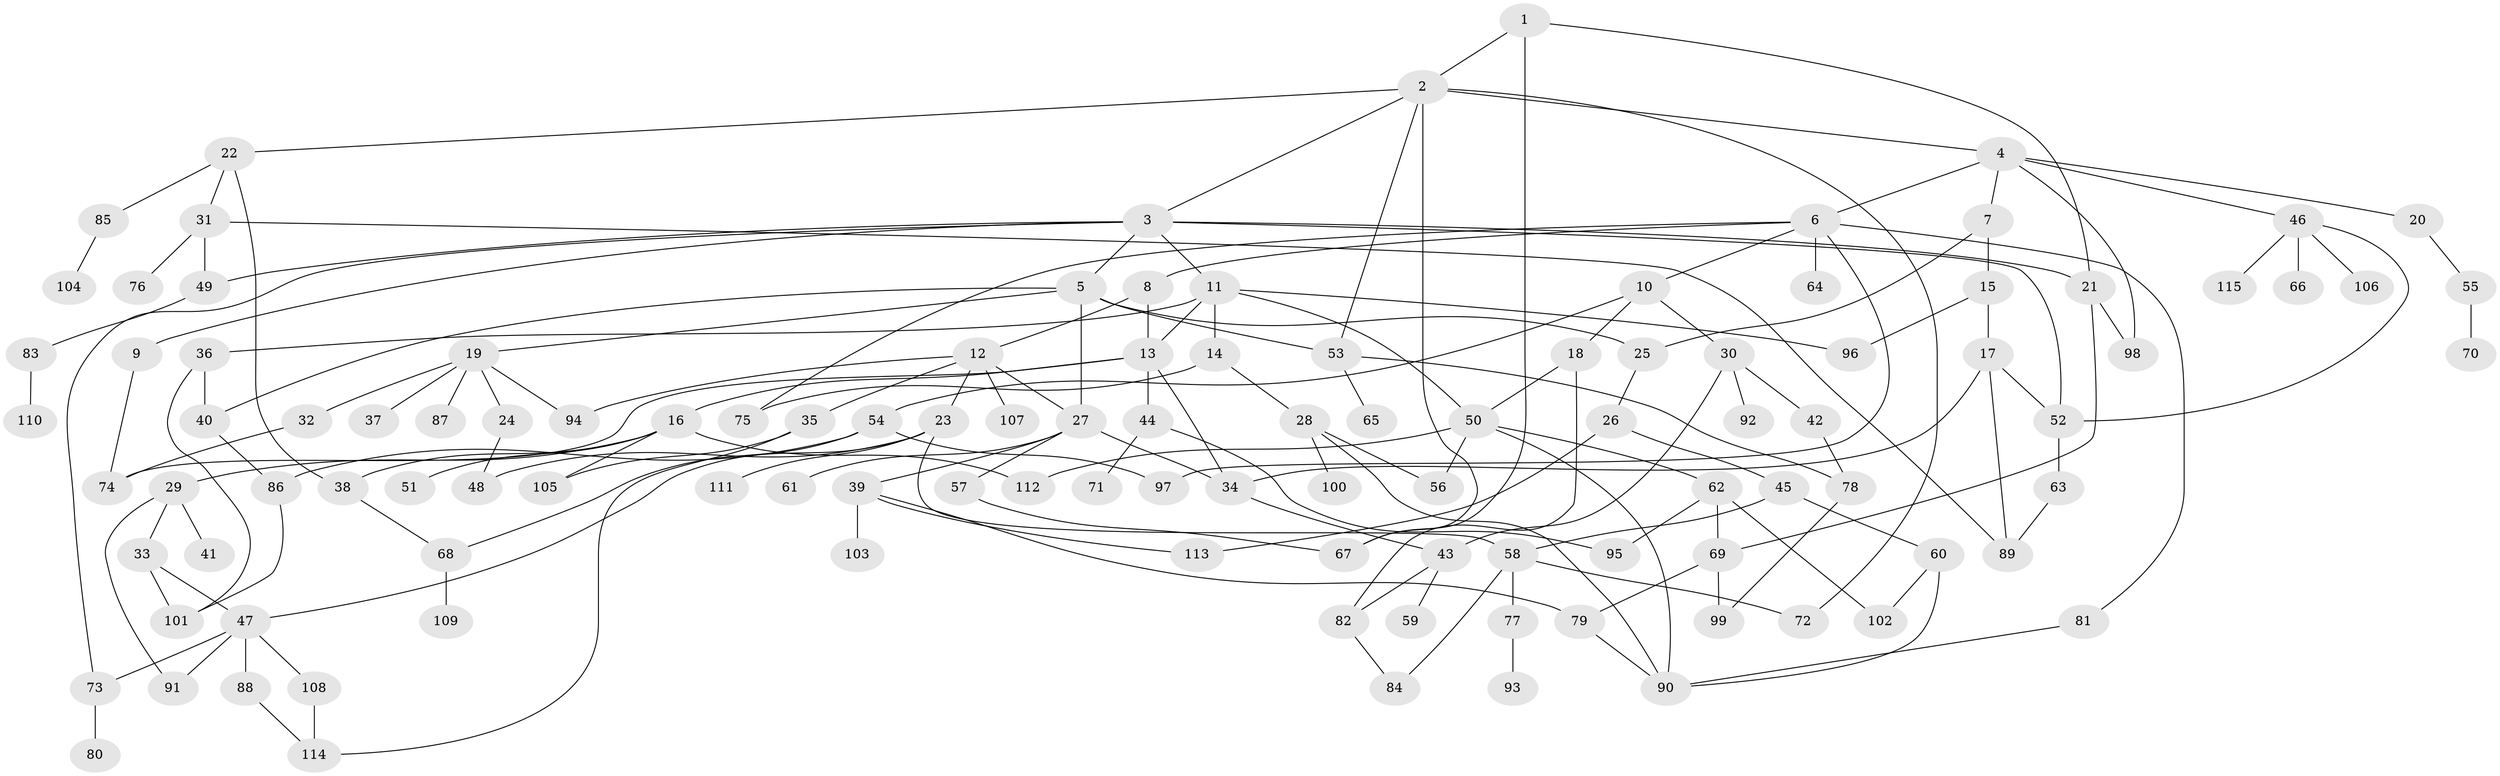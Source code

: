 // coarse degree distribution, {8: 0.014084507042253521, 7: 0.014084507042253521, 6: 0.056338028169014086, 5: 0.16901408450704225, 3: 0.22535211267605634, 2: 0.23943661971830985, 4: 0.09859154929577464, 9: 0.014084507042253521, 1: 0.16901408450704225}
// Generated by graph-tools (version 1.1) at 2025/48/03/04/25 22:48:57]
// undirected, 115 vertices, 167 edges
graph export_dot {
  node [color=gray90,style=filled];
  1;
  2;
  3;
  4;
  5;
  6;
  7;
  8;
  9;
  10;
  11;
  12;
  13;
  14;
  15;
  16;
  17;
  18;
  19;
  20;
  21;
  22;
  23;
  24;
  25;
  26;
  27;
  28;
  29;
  30;
  31;
  32;
  33;
  34;
  35;
  36;
  37;
  38;
  39;
  40;
  41;
  42;
  43;
  44;
  45;
  46;
  47;
  48;
  49;
  50;
  51;
  52;
  53;
  54;
  55;
  56;
  57;
  58;
  59;
  60;
  61;
  62;
  63;
  64;
  65;
  66;
  67;
  68;
  69;
  70;
  71;
  72;
  73;
  74;
  75;
  76;
  77;
  78;
  79;
  80;
  81;
  82;
  83;
  84;
  85;
  86;
  87;
  88;
  89;
  90;
  91;
  92;
  93;
  94;
  95;
  96;
  97;
  98;
  99;
  100;
  101;
  102;
  103;
  104;
  105;
  106;
  107;
  108;
  109;
  110;
  111;
  112;
  113;
  114;
  115;
  1 -- 2;
  1 -- 67;
  1 -- 21;
  2 -- 3;
  2 -- 4;
  2 -- 22;
  2 -- 53;
  2 -- 72;
  2 -- 67;
  3 -- 5;
  3 -- 9;
  3 -- 11;
  3 -- 21;
  3 -- 73;
  3 -- 52;
  3 -- 49;
  4 -- 6;
  4 -- 7;
  4 -- 20;
  4 -- 46;
  4 -- 98;
  5 -- 19;
  5 -- 27;
  5 -- 53;
  5 -- 40;
  5 -- 25;
  6 -- 8;
  6 -- 10;
  6 -- 64;
  6 -- 75;
  6 -- 81;
  6 -- 97;
  7 -- 15;
  7 -- 25;
  8 -- 12;
  8 -- 13;
  9 -- 74;
  10 -- 18;
  10 -- 30;
  10 -- 54;
  11 -- 13;
  11 -- 14;
  11 -- 36;
  11 -- 96;
  11 -- 50;
  12 -- 23;
  12 -- 35;
  12 -- 107;
  12 -- 94;
  12 -- 27;
  13 -- 16;
  13 -- 34;
  13 -- 44;
  13 -- 74;
  14 -- 28;
  14 -- 75;
  15 -- 17;
  15 -- 96;
  16 -- 29;
  16 -- 38;
  16 -- 51;
  16 -- 105;
  16 -- 112;
  17 -- 52;
  17 -- 89;
  17 -- 34;
  18 -- 50;
  18 -- 82;
  19 -- 24;
  19 -- 32;
  19 -- 37;
  19 -- 87;
  19 -- 94;
  20 -- 55;
  21 -- 98;
  21 -- 69;
  22 -- 31;
  22 -- 85;
  22 -- 38;
  23 -- 48;
  23 -- 58;
  23 -- 111;
  23 -- 47;
  24 -- 48;
  25 -- 26;
  26 -- 45;
  26 -- 113;
  27 -- 39;
  27 -- 57;
  27 -- 61;
  27 -- 34;
  28 -- 100;
  28 -- 90;
  28 -- 56;
  29 -- 33;
  29 -- 41;
  29 -- 91;
  30 -- 42;
  30 -- 43;
  30 -- 92;
  31 -- 49;
  31 -- 76;
  31 -- 89;
  32 -- 74;
  33 -- 47;
  33 -- 101;
  34 -- 43;
  35 -- 114;
  35 -- 105;
  36 -- 40;
  36 -- 101;
  38 -- 68;
  39 -- 103;
  39 -- 79;
  39 -- 113;
  40 -- 86;
  42 -- 78;
  43 -- 59;
  43 -- 82;
  44 -- 71;
  44 -- 95;
  45 -- 60;
  45 -- 58;
  46 -- 66;
  46 -- 106;
  46 -- 115;
  46 -- 52;
  47 -- 73;
  47 -- 88;
  47 -- 91;
  47 -- 108;
  49 -- 83;
  50 -- 56;
  50 -- 62;
  50 -- 90;
  50 -- 112;
  52 -- 63;
  53 -- 65;
  53 -- 78;
  54 -- 97;
  54 -- 68;
  54 -- 86;
  55 -- 70;
  57 -- 67;
  58 -- 77;
  58 -- 84;
  58 -- 72;
  60 -- 102;
  60 -- 90;
  62 -- 69;
  62 -- 95;
  62 -- 102;
  63 -- 89;
  68 -- 109;
  69 -- 79;
  69 -- 99;
  73 -- 80;
  77 -- 93;
  78 -- 99;
  79 -- 90;
  81 -- 90;
  82 -- 84;
  83 -- 110;
  85 -- 104;
  86 -- 101;
  88 -- 114;
  108 -- 114;
}

